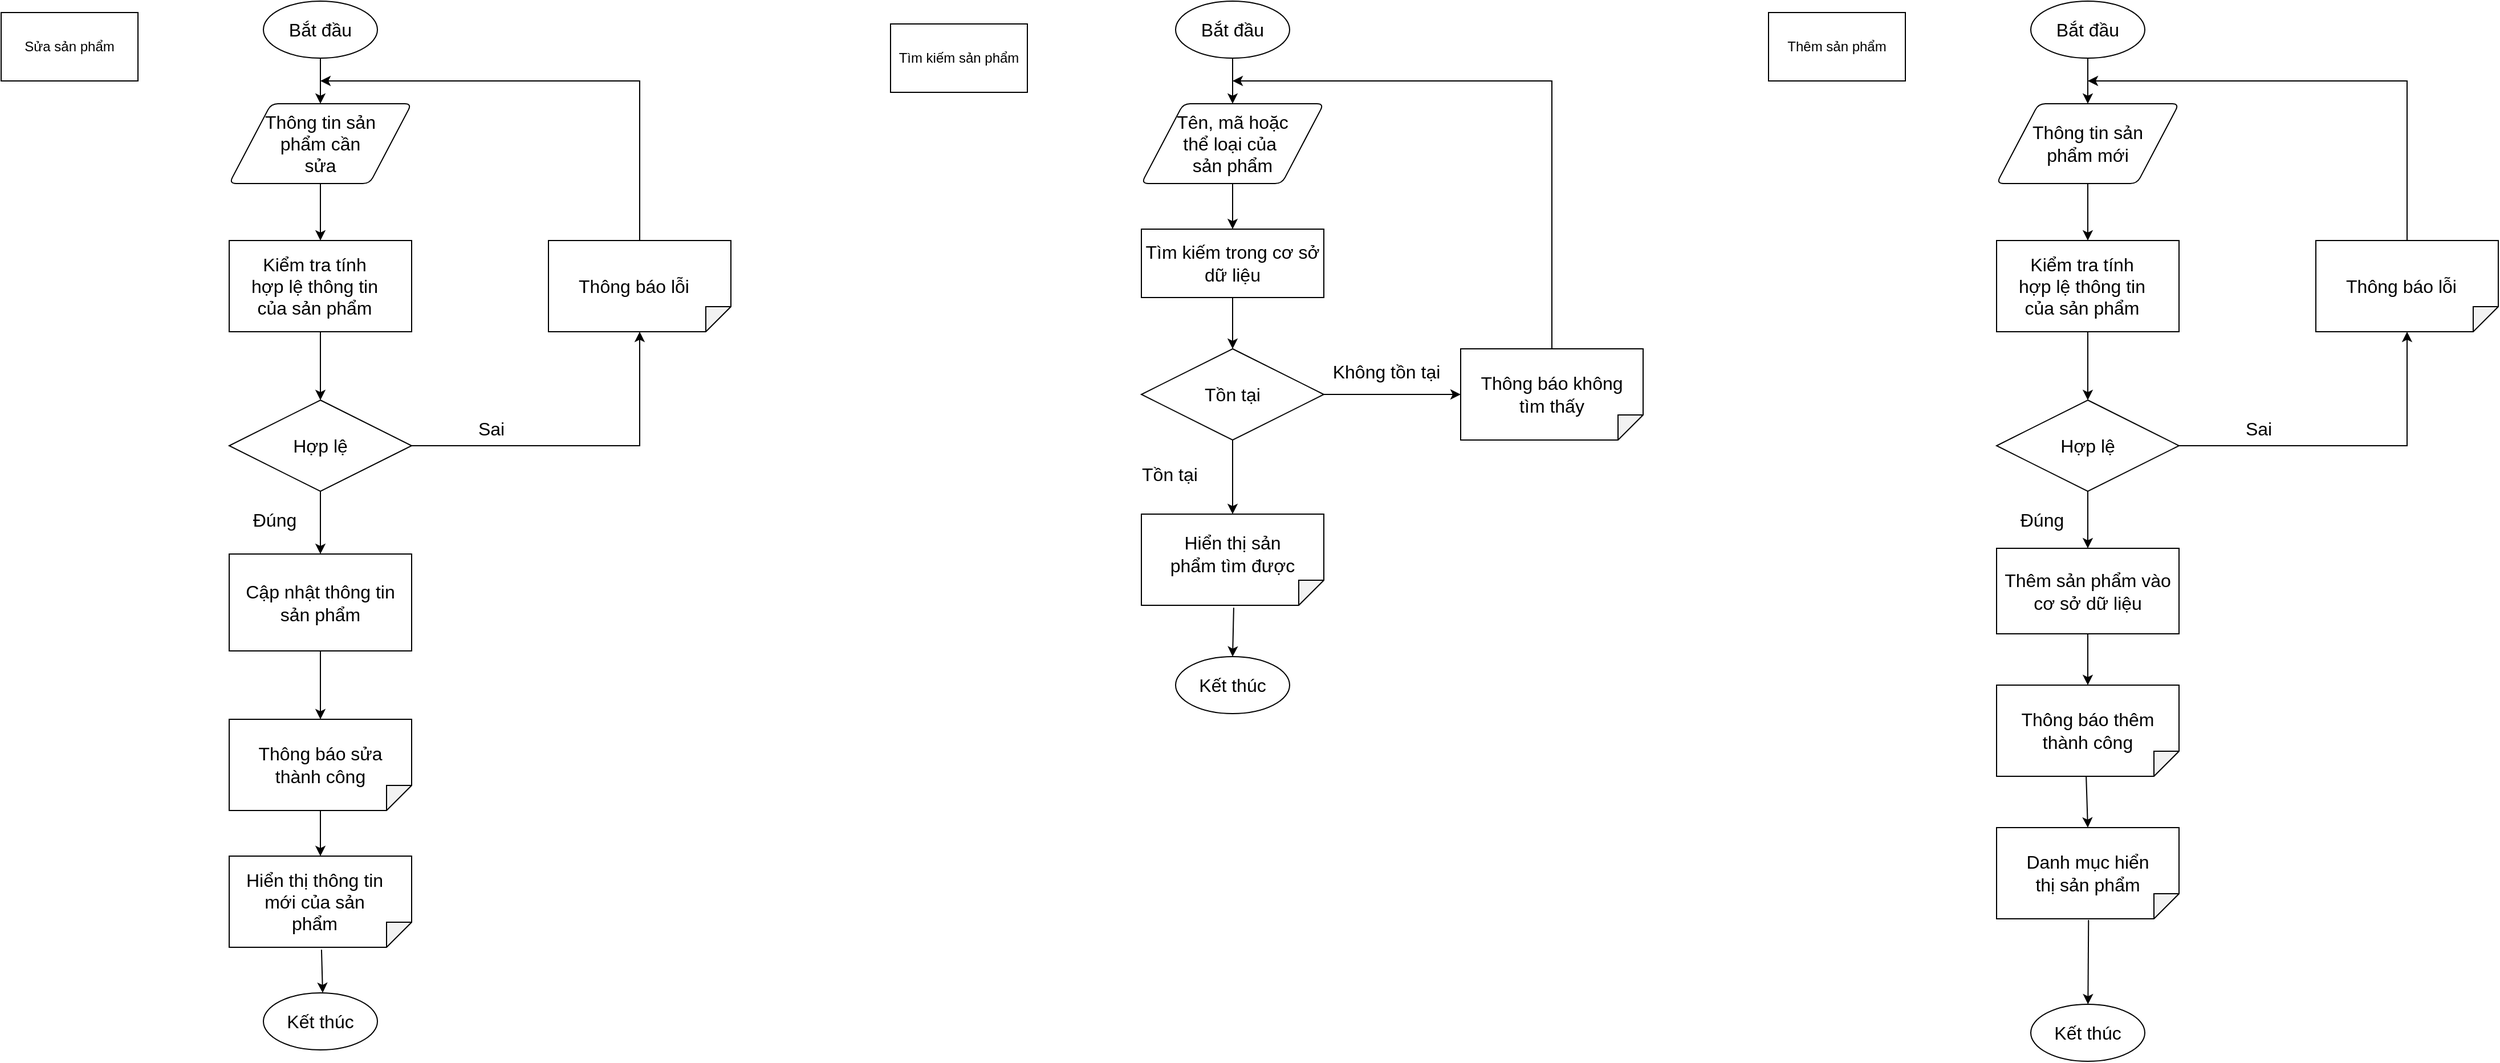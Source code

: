 <mxfile version="16.4.11" type="device"><diagram id="qdRpWawuoKle5zrtlBsP" name="Page-1"><mxGraphModel dx="1038" dy="641" grid="1" gridSize="10" guides="1" tooltips="1" connect="1" arrows="1" fold="1" page="1" pageScale="1" pageWidth="850" pageHeight="1100" math="0" shadow="0"><root><mxCell id="0"/><mxCell id="1" parent="0"/><mxCell id="X1SWdd2A9QsXQOevf5-2-2" value="" style="strokeWidth=1;html=1;shape=mxgraph.flowchart.start_1;whiteSpace=wrap;fontStyle=0;fontSize=16;" parent="1" vertex="1"><mxGeometry x="1870" y="90" width="100" height="50" as="geometry"/></mxCell><mxCell id="X1SWdd2A9QsXQOevf5-2-3" value="&lt;span style=&quot;font-size: 16px;&quot;&gt;&lt;font style=&quot;font-size: 16px;&quot;&gt;Bắt đầu&lt;/font&gt;&lt;/span&gt;" style="text;html=1;strokeColor=none;fillColor=none;align=center;verticalAlign=middle;whiteSpace=wrap;rounded=0;strokeWidth=1;fontStyle=0;fontSize=16;" parent="1" vertex="1"><mxGeometry x="1890" y="100" width="60" height="30" as="geometry"/></mxCell><mxCell id="X1SWdd2A9QsXQOevf5-2-4" value="" style="endArrow=classic;html=1;rounded=0;fontSize=16;exitX=0.5;exitY=1;exitDx=0;exitDy=0;exitPerimeter=0;fontStyle=0;strokeWidth=1;" parent="1" source="X1SWdd2A9QsXQOevf5-2-2" edge="1"><mxGeometry width="50" height="50" relative="1" as="geometry"><mxPoint x="1960" y="390" as="sourcePoint"/><mxPoint x="1920" y="180" as="targetPoint"/></mxGeometry></mxCell><mxCell id="X1SWdd2A9QsXQOevf5-2-5" value="" style="shape=parallelogram;html=1;strokeWidth=1;perimeter=parallelogramPerimeter;whiteSpace=wrap;rounded=1;arcSize=12;size=0.23;fontSize=16;fontStyle=0" parent="1" vertex="1"><mxGeometry x="1840" y="180" width="160" height="70" as="geometry"/></mxCell><mxCell id="X1SWdd2A9QsXQOevf5-2-6" value="Thông tin sản phẩm mới" style="text;html=1;strokeColor=none;fillColor=none;align=center;verticalAlign=middle;whiteSpace=wrap;rounded=0;fontSize=16;fontStyle=0;strokeWidth=1;" parent="1" vertex="1"><mxGeometry x="1870" y="200" width="100" height="30" as="geometry"/></mxCell><mxCell id="X1SWdd2A9QsXQOevf5-2-7" value="" style="endArrow=classic;html=1;rounded=0;fontSize=16;strokeWidth=1;" parent="1" edge="1"><mxGeometry width="50" height="50" relative="1" as="geometry"><mxPoint x="1920" y="250" as="sourcePoint"/><mxPoint x="1920" y="300" as="targetPoint"/></mxGeometry></mxCell><mxCell id="X1SWdd2A9QsXQOevf5-2-8" value="" style="rounded=0;whiteSpace=wrap;html=1;fontSize=16;strokeWidth=1;" parent="1" vertex="1"><mxGeometry x="1840" y="300" width="160" height="80" as="geometry"/></mxCell><mxCell id="X1SWdd2A9QsXQOevf5-2-9" value="Kiểm tra tính hợp lệ thông tin của sản phẩm" style="text;html=1;strokeColor=none;fillColor=none;align=center;verticalAlign=middle;whiteSpace=wrap;rounded=0;fontSize=16;fontStyle=0;strokeWidth=1;" parent="1" vertex="1"><mxGeometry x="1855" y="325" width="120" height="30" as="geometry"/></mxCell><mxCell id="X1SWdd2A9QsXQOevf5-2-10" value="" style="endArrow=classic;html=1;rounded=0;fontSize=16;strokeWidth=1;" parent="1" edge="1"><mxGeometry width="50" height="50" relative="1" as="geometry"><mxPoint x="1920" y="380" as="sourcePoint"/><mxPoint x="1920" y="440" as="targetPoint"/></mxGeometry></mxCell><mxCell id="X1SWdd2A9QsXQOevf5-2-11" value="" style="rhombus;whiteSpace=wrap;html=1;fontSize=16;strokeWidth=1;" parent="1" vertex="1"><mxGeometry x="1840" y="440" width="160" height="80" as="geometry"/></mxCell><mxCell id="X1SWdd2A9QsXQOevf5-2-12" value="&lt;span style=&quot;font-size: 16px;&quot;&gt;&lt;font style=&quot;font-size: 16px;&quot;&gt;Hợp lệ&lt;/font&gt;&lt;/span&gt;" style="text;html=1;strokeColor=none;fillColor=none;align=center;verticalAlign=middle;whiteSpace=wrap;rounded=0;strokeWidth=1;fontStyle=0;fontSize=16;" parent="1" vertex="1"><mxGeometry x="1890" y="465" width="60" height="30" as="geometry"/></mxCell><mxCell id="X1SWdd2A9QsXQOevf5-2-13" value="" style="endArrow=classic;html=1;rounded=0;fontSize=16;strokeWidth=1;exitX=0.5;exitY=1;exitDx=0;exitDy=0;entryX=0.5;entryY=0;entryDx=0;entryDy=0;" parent="1" source="X1SWdd2A9QsXQOevf5-2-11" target="2IQOf7AjO70bTLlygUIW-1" edge="1"><mxGeometry width="50" height="50" relative="1" as="geometry"><mxPoint x="1935" y="610" as="sourcePoint"/><mxPoint x="1920" y="590" as="targetPoint"/></mxGeometry></mxCell><mxCell id="X1SWdd2A9QsXQOevf5-2-14" value="Đúng" style="text;html=1;strokeColor=none;fillColor=none;align=center;verticalAlign=middle;whiteSpace=wrap;rounded=0;fontSize=16;" parent="1" vertex="1"><mxGeometry x="1850" y="530" width="60" height="30" as="geometry"/></mxCell><mxCell id="X1SWdd2A9QsXQOevf5-2-15" value="" style="shape=note;whiteSpace=wrap;html=1;backgroundOutline=1;darkOpacity=0.05;fontSize=16;strokeWidth=1;rotation=90;size=22;" parent="1" vertex="1"><mxGeometry x="1880" y="775" width="80" height="160" as="geometry"/></mxCell><mxCell id="X1SWdd2A9QsXQOevf5-2-16" value="" style="endArrow=classic;html=1;rounded=0;fontSize=16;strokeWidth=1;exitX=0.993;exitY=0.509;exitDx=0;exitDy=0;entryX=0;entryY=0.5;entryDx=0;entryDy=0;entryPerimeter=0;exitPerimeter=0;" parent="1" source="X1SWdd2A9QsXQOevf5-2-25" target="X1SWdd2A9QsXQOevf5-2-15" edge="1"><mxGeometry width="50" height="50" relative="1" as="geometry"><mxPoint x="1920" y="670" as="sourcePoint"/><mxPoint x="1920" y="710" as="targetPoint"/></mxGeometry></mxCell><mxCell id="X1SWdd2A9QsXQOevf5-2-17" value="Danh mục hiển thị sản phẩm" style="text;html=1;strokeColor=none;fillColor=none;align=center;verticalAlign=middle;whiteSpace=wrap;rounded=0;fontSize=16;fontStyle=0;strokeWidth=1;" parent="1" vertex="1"><mxGeometry x="1855" y="840" width="130" height="30" as="geometry"/></mxCell><mxCell id="X1SWdd2A9QsXQOevf5-2-18" value="" style="edgeStyle=segmentEdgeStyle;endArrow=classic;html=1;rounded=0;fontSize=16;strokeWidth=1;" parent="1" edge="1"><mxGeometry width="50" height="50" relative="1" as="geometry"><mxPoint x="2000" y="480" as="sourcePoint"/><mxPoint x="2200" y="380" as="targetPoint"/><Array as="points"><mxPoint x="2200" y="480"/></Array></mxGeometry></mxCell><mxCell id="X1SWdd2A9QsXQOevf5-2-19" value="Sai" style="text;html=1;strokeColor=none;fillColor=none;align=center;verticalAlign=middle;whiteSpace=wrap;rounded=0;fontSize=16;" parent="1" vertex="1"><mxGeometry x="2040" y="450" width="60" height="30" as="geometry"/></mxCell><mxCell id="X1SWdd2A9QsXQOevf5-2-20" value="" style="endArrow=classic;html=1;rounded=0;fontSize=16;strokeWidth=1;exitX=1.013;exitY=0.496;exitDx=0;exitDy=0;exitPerimeter=0;" parent="1" source="X1SWdd2A9QsXQOevf5-2-15" target="X1SWdd2A9QsXQOevf5-2-21" edge="1"><mxGeometry width="50" height="50" relative="1" as="geometry"><mxPoint x="1960" y="540" as="sourcePoint"/><mxPoint x="1922" y="830" as="targetPoint"/></mxGeometry></mxCell><mxCell id="X1SWdd2A9QsXQOevf5-2-21" value="&lt;span&gt;Kết thúc&lt;/span&gt;" style="strokeWidth=1;html=1;shape=mxgraph.flowchart.start_1;whiteSpace=wrap;fontStyle=0;fontSize=16;" parent="1" vertex="1"><mxGeometry x="1870" y="970" width="100" height="50" as="geometry"/></mxCell><mxCell id="X1SWdd2A9QsXQOevf5-2-23" value="" style="shape=note;whiteSpace=wrap;html=1;backgroundOutline=1;darkOpacity=0.05;fontSize=16;strokeWidth=1;rotation=90;size=22;" parent="1" vertex="1"><mxGeometry x="2160" y="260" width="80" height="160" as="geometry"/></mxCell><mxCell id="X1SWdd2A9QsXQOevf5-2-24" value="Thông báo lỗi" style="text;html=1;strokeColor=none;fillColor=none;align=center;verticalAlign=middle;whiteSpace=wrap;rounded=0;fontSize=16;fontStyle=0;strokeWidth=1;" parent="1" vertex="1"><mxGeometry x="2130" y="325" width="130" height="30" as="geometry"/></mxCell><mxCell id="X1SWdd2A9QsXQOevf5-2-25" value="" style="shape=note;whiteSpace=wrap;html=1;backgroundOutline=1;darkOpacity=0.05;fontSize=16;strokeWidth=1;rotation=90;size=22;" parent="1" vertex="1"><mxGeometry x="1880" y="650" width="80" height="160" as="geometry"/></mxCell><mxCell id="X1SWdd2A9QsXQOevf5-2-26" value="&lt;span style=&quot;font-size: 16px ; background-color: rgb(255 , 255 , 255)&quot;&gt;Thông báo thêm thành công&lt;/span&gt;" style="text;html=1;strokeColor=none;fillColor=none;align=center;verticalAlign=middle;whiteSpace=wrap;rounded=0;" parent="1" vertex="1"><mxGeometry x="1860" y="715" width="120" height="30" as="geometry"/></mxCell><mxCell id="X1SWdd2A9QsXQOevf5-2-27" value="" style="edgeStyle=segmentEdgeStyle;endArrow=classic;html=1;rounded=0;exitX=0;exitY=0.5;exitDx=0;exitDy=0;exitPerimeter=0;" parent="1" source="X1SWdd2A9QsXQOevf5-2-23" edge="1"><mxGeometry width="50" height="50" relative="1" as="geometry"><mxPoint x="2140" y="490" as="sourcePoint"/><mxPoint x="1920" y="160" as="targetPoint"/><Array as="points"><mxPoint x="2200" y="160"/></Array></mxGeometry></mxCell><mxCell id="X1SWdd2A9QsXQOevf5-2-28" value="Thêm sản phẩm" style="rounded=0;whiteSpace=wrap;html=1;" parent="1" vertex="1"><mxGeometry x="1640" y="100" width="120" height="60" as="geometry"/></mxCell><mxCell id="X1SWdd2A9QsXQOevf5-2-29" value="Tìm kiếm sản phẩm" style="rounded=0;whiteSpace=wrap;html=1;" parent="1" vertex="1"><mxGeometry x="870" y="110" width="120" height="60" as="geometry"/></mxCell><mxCell id="X1SWdd2A9QsXQOevf5-2-30" value="" style="strokeWidth=1;html=1;shape=mxgraph.flowchart.start_1;whiteSpace=wrap;fontStyle=0;fontSize=16;" parent="1" vertex="1"><mxGeometry x="1120" y="90" width="100" height="50" as="geometry"/></mxCell><mxCell id="X1SWdd2A9QsXQOevf5-2-31" value="&lt;span style=&quot;font-size: 16px;&quot;&gt;&lt;font style=&quot;font-size: 16px;&quot;&gt;Bắt đầu&lt;/font&gt;&lt;/span&gt;" style="text;html=1;strokeColor=none;fillColor=none;align=center;verticalAlign=middle;whiteSpace=wrap;rounded=0;strokeWidth=1;fontStyle=0;fontSize=16;" parent="1" vertex="1"><mxGeometry x="1140" y="100" width="60" height="30" as="geometry"/></mxCell><mxCell id="X1SWdd2A9QsXQOevf5-2-32" value="" style="endArrow=classic;html=1;rounded=0;fontSize=16;exitX=0.5;exitY=1;exitDx=0;exitDy=0;exitPerimeter=0;fontStyle=0;strokeWidth=1;" parent="1" source="X1SWdd2A9QsXQOevf5-2-30" edge="1"><mxGeometry width="50" height="50" relative="1" as="geometry"><mxPoint x="1210" y="390" as="sourcePoint"/><mxPoint x="1170" y="180" as="targetPoint"/></mxGeometry></mxCell><mxCell id="X1SWdd2A9QsXQOevf5-2-33" value="" style="shape=parallelogram;html=1;strokeWidth=1;perimeter=parallelogramPerimeter;whiteSpace=wrap;rounded=1;arcSize=12;size=0.23;fontSize=16;fontStyle=0" parent="1" vertex="1"><mxGeometry x="1090" y="180" width="160" height="70" as="geometry"/></mxCell><mxCell id="X1SWdd2A9QsXQOevf5-2-34" value="Tên, mã&amp;nbsp;&lt;font style=&quot;font-size: 16px&quot;&gt;&lt;span lang=&quot;VI&quot; style=&quot;line-height: 107%&quot;&gt;hoặc thể loại&lt;/span&gt;&lt;span style=&quot;line-height: 107%&quot;&gt; của&lt;/span&gt;&lt;/font&gt;&lt;span style=&quot;font-size: 13pt ; line-height: 107%&quot;&gt;&amp;nbsp;&lt;/span&gt;&lt;br&gt;sản phẩm" style="text;html=1;strokeColor=none;fillColor=none;align=center;verticalAlign=middle;whiteSpace=wrap;rounded=0;fontSize=16;fontStyle=0;strokeWidth=1;" parent="1" vertex="1"><mxGeometry x="1120" y="200" width="100" height="30" as="geometry"/></mxCell><mxCell id="X1SWdd2A9QsXQOevf5-2-35" value="" style="endArrow=classic;html=1;rounded=0;fontSize=16;strokeWidth=1;entryX=0.5;entryY=0;entryDx=0;entryDy=0;" parent="1" target="2IQOf7AjO70bTLlygUIW-8" edge="1"><mxGeometry width="50" height="50" relative="1" as="geometry"><mxPoint x="1170" y="250" as="sourcePoint"/><mxPoint x="1170" y="300" as="targetPoint"/></mxGeometry></mxCell><mxCell id="X1SWdd2A9QsXQOevf5-2-36" value="Tồn tại" style="rhombus;whiteSpace=wrap;html=1;fontSize=16;strokeWidth=1;" parent="1" vertex="1"><mxGeometry x="1090" y="395" width="160" height="80" as="geometry"/></mxCell><mxCell id="X1SWdd2A9QsXQOevf5-2-37" value="Tồn tại" style="text;html=1;strokeColor=none;fillColor=none;align=center;verticalAlign=middle;whiteSpace=wrap;rounded=0;strokeWidth=1;fontStyle=0;fontSize=16;" parent="1" vertex="1"><mxGeometry x="1080" y="490" width="70" height="30" as="geometry"/></mxCell><mxCell id="X1SWdd2A9QsXQOevf5-2-38" value="" style="endArrow=classic;html=1;rounded=0;fontSize=16;strokeWidth=1;exitX=0.5;exitY=1;exitDx=0;exitDy=0;" parent="1" source="X1SWdd2A9QsXQOevf5-2-36" target="X1SWdd2A9QsXQOevf5-2-39" edge="1"><mxGeometry width="50" height="50" relative="1" as="geometry"><mxPoint x="1185" y="610" as="sourcePoint"/><mxPoint x="1170" y="440" as="targetPoint"/></mxGeometry></mxCell><mxCell id="X1SWdd2A9QsXQOevf5-2-39" value="" style="shape=note;whiteSpace=wrap;html=1;backgroundOutline=1;darkOpacity=0.05;fontSize=16;strokeWidth=1;rotation=90;size=22;" parent="1" vertex="1"><mxGeometry x="1130" y="500" width="80" height="160" as="geometry"/></mxCell><mxCell id="X1SWdd2A9QsXQOevf5-2-40" value="Hiển thị sản phẩm tìm được" style="text;html=1;strokeColor=none;fillColor=none;align=center;verticalAlign=middle;whiteSpace=wrap;rounded=0;fontSize=16;fontStyle=0;strokeWidth=1;" parent="1" vertex="1"><mxGeometry x="1105" y="560" width="130" height="30" as="geometry"/></mxCell><mxCell id="X1SWdd2A9QsXQOevf5-2-41" value="Không tồn tại" style="text;html=1;strokeColor=none;fillColor=none;align=center;verticalAlign=middle;whiteSpace=wrap;rounded=0;fontSize=16;" parent="1" vertex="1"><mxGeometry x="1250" y="400" width="110" height="30" as="geometry"/></mxCell><mxCell id="X1SWdd2A9QsXQOevf5-2-42" value="" style="endArrow=classic;html=1;rounded=0;fontSize=16;strokeWidth=1;exitX=1.026;exitY=0.494;exitDx=0;exitDy=0;exitPerimeter=0;entryX=0.5;entryY=0;entryDx=0;entryDy=0;entryPerimeter=0;" parent="1" source="X1SWdd2A9QsXQOevf5-2-39" target="X1SWdd2A9QsXQOevf5-2-43" edge="1"><mxGeometry width="50" height="50" relative="1" as="geometry"><mxPoint x="1210" y="270" as="sourcePoint"/><mxPoint x="1172" y="560" as="targetPoint"/></mxGeometry></mxCell><mxCell id="X1SWdd2A9QsXQOevf5-2-43" value="&lt;span&gt;Kết thúc&lt;/span&gt;" style="strokeWidth=1;html=1;shape=mxgraph.flowchart.start_1;whiteSpace=wrap;fontStyle=0;fontSize=16;" parent="1" vertex="1"><mxGeometry x="1120" y="665" width="100" height="50" as="geometry"/></mxCell><mxCell id="X1SWdd2A9QsXQOevf5-2-45" value="" style="shape=note;whiteSpace=wrap;html=1;backgroundOutline=1;darkOpacity=0.05;fontSize=16;strokeWidth=1;rotation=90;size=22;" parent="1" vertex="1"><mxGeometry x="1410" y="355" width="80" height="160" as="geometry"/></mxCell><mxCell id="X1SWdd2A9QsXQOevf5-2-46" value="Thông báo không tìm thấy" style="text;html=1;strokeColor=none;fillColor=none;align=center;verticalAlign=middle;whiteSpace=wrap;rounded=0;fontSize=16;fontStyle=0;strokeWidth=1;" parent="1" vertex="1"><mxGeometry x="1385" y="420" width="130" height="30" as="geometry"/></mxCell><mxCell id="X1SWdd2A9QsXQOevf5-2-47" value="" style="edgeStyle=segmentEdgeStyle;endArrow=classic;html=1;rounded=0;exitX=0;exitY=0.5;exitDx=0;exitDy=0;exitPerimeter=0;" parent="1" source="X1SWdd2A9QsXQOevf5-2-45" edge="1"><mxGeometry width="50" height="50" relative="1" as="geometry"><mxPoint x="1390" y="490" as="sourcePoint"/><mxPoint x="1170" y="160" as="targetPoint"/><Array as="points"><mxPoint x="1450" y="160"/></Array></mxGeometry></mxCell><mxCell id="X1SWdd2A9QsXQOevf5-2-48" value="" style="edgeStyle=segmentEdgeStyle;endArrow=classic;html=1;rounded=0;exitX=1;exitY=0.5;exitDx=0;exitDy=0;entryX=0.5;entryY=1;entryDx=0;entryDy=0;entryPerimeter=0;" parent="1" source="X1SWdd2A9QsXQOevf5-2-36" target="X1SWdd2A9QsXQOevf5-2-45" edge="1"><mxGeometry width="50" height="50" relative="1" as="geometry"><mxPoint x="990" y="430" as="sourcePoint"/><mxPoint x="1330" y="450" as="targetPoint"/><Array as="points"><mxPoint x="1290" y="435"/><mxPoint x="1290" y="435"/></Array></mxGeometry></mxCell><mxCell id="oDUtrLzTfLHN0z32oyce-1" value="" style="strokeWidth=1;html=1;shape=mxgraph.flowchart.start_1;whiteSpace=wrap;fontStyle=0;fontSize=16;" parent="1" vertex="1"><mxGeometry x="320" y="90" width="100" height="50" as="geometry"/></mxCell><mxCell id="oDUtrLzTfLHN0z32oyce-2" value="&lt;span style=&quot;font-size: 16px;&quot;&gt;&lt;font style=&quot;font-size: 16px;&quot;&gt;Bắt đầu&lt;/font&gt;&lt;/span&gt;" style="text;html=1;strokeColor=none;fillColor=none;align=center;verticalAlign=middle;whiteSpace=wrap;rounded=0;strokeWidth=1;fontStyle=0;fontSize=16;" parent="1" vertex="1"><mxGeometry x="340" y="100" width="60" height="30" as="geometry"/></mxCell><mxCell id="oDUtrLzTfLHN0z32oyce-3" value="" style="endArrow=classic;html=1;rounded=0;fontSize=16;exitX=0.5;exitY=1;exitDx=0;exitDy=0;exitPerimeter=0;fontStyle=0;strokeWidth=1;" parent="1" source="oDUtrLzTfLHN0z32oyce-1" edge="1"><mxGeometry width="50" height="50" relative="1" as="geometry"><mxPoint x="410" y="390" as="sourcePoint"/><mxPoint x="370" y="180" as="targetPoint"/></mxGeometry></mxCell><mxCell id="oDUtrLzTfLHN0z32oyce-4" value="" style="shape=parallelogram;html=1;strokeWidth=1;perimeter=parallelogramPerimeter;whiteSpace=wrap;rounded=1;arcSize=12;size=0.23;fontSize=16;fontStyle=0" parent="1" vertex="1"><mxGeometry x="290" y="180" width="160" height="70" as="geometry"/></mxCell><mxCell id="oDUtrLzTfLHN0z32oyce-5" value="Thông tin sản phẩm cần sửa" style="text;html=1;strokeColor=none;fillColor=none;align=center;verticalAlign=middle;whiteSpace=wrap;rounded=0;fontSize=16;fontStyle=0;strokeWidth=1;" parent="1" vertex="1"><mxGeometry x="320" y="200" width="100" height="30" as="geometry"/></mxCell><mxCell id="oDUtrLzTfLHN0z32oyce-6" value="" style="endArrow=classic;html=1;rounded=0;fontSize=16;strokeWidth=1;" parent="1" edge="1"><mxGeometry width="50" height="50" relative="1" as="geometry"><mxPoint x="370" y="250" as="sourcePoint"/><mxPoint x="370" y="300" as="targetPoint"/></mxGeometry></mxCell><mxCell id="oDUtrLzTfLHN0z32oyce-7" value="" style="rounded=0;whiteSpace=wrap;html=1;fontSize=16;strokeWidth=1;" parent="1" vertex="1"><mxGeometry x="290" y="300" width="160" height="80" as="geometry"/></mxCell><mxCell id="oDUtrLzTfLHN0z32oyce-8" value="Kiểm tra tính hợp lệ thông tin của sản phẩm" style="text;html=1;strokeColor=none;fillColor=none;align=center;verticalAlign=middle;whiteSpace=wrap;rounded=0;fontSize=16;fontStyle=0;strokeWidth=1;" parent="1" vertex="1"><mxGeometry x="305" y="325" width="120" height="30" as="geometry"/></mxCell><mxCell id="oDUtrLzTfLHN0z32oyce-9" value="" style="endArrow=classic;html=1;rounded=0;fontSize=16;strokeWidth=1;" parent="1" edge="1"><mxGeometry width="50" height="50" relative="1" as="geometry"><mxPoint x="370" y="380" as="sourcePoint"/><mxPoint x="370" y="440" as="targetPoint"/></mxGeometry></mxCell><mxCell id="oDUtrLzTfLHN0z32oyce-10" value="" style="rhombus;whiteSpace=wrap;html=1;fontSize=16;strokeWidth=1;" parent="1" vertex="1"><mxGeometry x="290" y="440" width="160" height="80" as="geometry"/></mxCell><mxCell id="oDUtrLzTfLHN0z32oyce-11" value="&lt;span style=&quot;font-size: 16px;&quot;&gt;&lt;font style=&quot;font-size: 16px;&quot;&gt;Hợp lệ&lt;/font&gt;&lt;/span&gt;" style="text;html=1;strokeColor=none;fillColor=none;align=center;verticalAlign=middle;whiteSpace=wrap;rounded=0;strokeWidth=1;fontStyle=0;fontSize=16;" parent="1" vertex="1"><mxGeometry x="340" y="465" width="60" height="30" as="geometry"/></mxCell><mxCell id="oDUtrLzTfLHN0z32oyce-12" value="" style="endArrow=classic;html=1;rounded=0;fontSize=16;strokeWidth=1;exitX=0.5;exitY=1;exitDx=0;exitDy=0;entryX=0.5;entryY=0;entryDx=0;entryDy=0;" parent="1" source="oDUtrLzTfLHN0z32oyce-10" target="2IQOf7AjO70bTLlygUIW-11" edge="1"><mxGeometry width="50" height="50" relative="1" as="geometry"><mxPoint x="385" y="610" as="sourcePoint"/><mxPoint x="370" y="590" as="targetPoint"/></mxGeometry></mxCell><mxCell id="oDUtrLzTfLHN0z32oyce-13" value="Đúng" style="text;html=1;strokeColor=none;fillColor=none;align=center;verticalAlign=middle;whiteSpace=wrap;rounded=0;fontSize=16;" parent="1" vertex="1"><mxGeometry x="300" y="530" width="60" height="30" as="geometry"/></mxCell><mxCell id="oDUtrLzTfLHN0z32oyce-14" value="" style="shape=note;whiteSpace=wrap;html=1;backgroundOutline=1;darkOpacity=0.05;fontSize=16;strokeWidth=1;rotation=90;size=22;" parent="1" vertex="1"><mxGeometry x="330" y="800" width="80" height="160" as="geometry"/></mxCell><mxCell id="oDUtrLzTfLHN0z32oyce-15" value="" style="endArrow=classic;html=1;rounded=0;fontSize=16;strokeWidth=1;exitX=0.5;exitY=1;exitDx=0;exitDy=0;" parent="1" edge="1"><mxGeometry width="50" height="50" relative="1" as="geometry"><mxPoint x="370" y="800" as="sourcePoint"/><mxPoint x="370" y="840" as="targetPoint"/></mxGeometry></mxCell><mxCell id="oDUtrLzTfLHN0z32oyce-16" value="Hiển thị thông tin mới của sản phẩm" style="text;html=1;strokeColor=none;fillColor=none;align=center;verticalAlign=middle;whiteSpace=wrap;rounded=0;fontSize=16;fontStyle=0;strokeWidth=1;" parent="1" vertex="1"><mxGeometry x="300" y="865" width="130" height="30" as="geometry"/></mxCell><mxCell id="oDUtrLzTfLHN0z32oyce-17" value="" style="edgeStyle=segmentEdgeStyle;endArrow=classic;html=1;rounded=0;fontSize=16;strokeWidth=1;" parent="1" edge="1"><mxGeometry width="50" height="50" relative="1" as="geometry"><mxPoint x="450" y="480" as="sourcePoint"/><mxPoint x="650" y="380" as="targetPoint"/><Array as="points"><mxPoint x="650" y="480"/></Array></mxGeometry></mxCell><mxCell id="oDUtrLzTfLHN0z32oyce-18" value="Sai" style="text;html=1;strokeColor=none;fillColor=none;align=center;verticalAlign=middle;whiteSpace=wrap;rounded=0;fontSize=16;" parent="1" vertex="1"><mxGeometry x="490" y="450" width="60" height="30" as="geometry"/></mxCell><mxCell id="oDUtrLzTfLHN0z32oyce-19" value="" style="endArrow=classic;html=1;rounded=0;fontSize=16;strokeWidth=1;exitX=1.026;exitY=0.494;exitDx=0;exitDy=0;exitPerimeter=0;" parent="1" source="oDUtrLzTfLHN0z32oyce-14" edge="1"><mxGeometry width="50" height="50" relative="1" as="geometry"><mxPoint x="410" y="670" as="sourcePoint"/><mxPoint x="372" y="960" as="targetPoint"/></mxGeometry></mxCell><mxCell id="oDUtrLzTfLHN0z32oyce-20" value="" style="strokeWidth=1;html=1;shape=mxgraph.flowchart.start_1;whiteSpace=wrap;fontStyle=0;fontSize=16;" parent="1" vertex="1"><mxGeometry x="320" y="960" width="100" height="50" as="geometry"/></mxCell><mxCell id="oDUtrLzTfLHN0z32oyce-21" value="&lt;span style=&quot;font-size: 16px&quot;&gt;&lt;font style=&quot;font-size: 16px&quot;&gt;Kết thúc&lt;/font&gt;&lt;/span&gt;" style="text;html=1;strokeColor=none;fillColor=none;align=center;verticalAlign=middle;whiteSpace=wrap;rounded=0;strokeWidth=1;fontStyle=0;fontSize=16;" parent="1" vertex="1"><mxGeometry x="335" y="970" width="70" height="30" as="geometry"/></mxCell><mxCell id="oDUtrLzTfLHN0z32oyce-22" value="" style="shape=note;whiteSpace=wrap;html=1;backgroundOutline=1;darkOpacity=0.05;fontSize=16;strokeWidth=1;rotation=90;size=22;" parent="1" vertex="1"><mxGeometry x="610" y="260" width="80" height="160" as="geometry"/></mxCell><mxCell id="oDUtrLzTfLHN0z32oyce-23" value="Thông báo lỗi" style="text;html=1;strokeColor=none;fillColor=none;align=center;verticalAlign=middle;whiteSpace=wrap;rounded=0;fontSize=16;fontStyle=0;strokeWidth=1;" parent="1" vertex="1"><mxGeometry x="580" y="325" width="130" height="30" as="geometry"/></mxCell><mxCell id="oDUtrLzTfLHN0z32oyce-24" value="" style="shape=note;whiteSpace=wrap;html=1;backgroundOutline=1;darkOpacity=0.05;fontSize=16;strokeWidth=1;rotation=90;size=22;" parent="1" vertex="1"><mxGeometry x="330" y="680" width="80" height="160" as="geometry"/></mxCell><mxCell id="oDUtrLzTfLHN0z32oyce-25" value="&lt;span style=&quot;font-size: 16px ; background-color: rgb(255 , 255 , 255)&quot;&gt;Thông báo sửa thành công&lt;/span&gt;" style="text;html=1;strokeColor=none;fillColor=none;align=center;verticalAlign=middle;whiteSpace=wrap;rounded=0;" parent="1" vertex="1"><mxGeometry x="310" y="745" width="120" height="30" as="geometry"/></mxCell><mxCell id="oDUtrLzTfLHN0z32oyce-26" value="" style="edgeStyle=segmentEdgeStyle;endArrow=classic;html=1;rounded=0;exitX=0;exitY=0.5;exitDx=0;exitDy=0;exitPerimeter=0;" parent="1" source="oDUtrLzTfLHN0z32oyce-22" edge="1"><mxGeometry width="50" height="50" relative="1" as="geometry"><mxPoint x="590" y="490" as="sourcePoint"/><mxPoint x="370" y="160" as="targetPoint"/><Array as="points"><mxPoint x="650" y="160"/></Array></mxGeometry></mxCell><mxCell id="oDUtrLzTfLHN0z32oyce-27" value="Sửa sản phẩm" style="rounded=0;whiteSpace=wrap;html=1;" parent="1" vertex="1"><mxGeometry x="90" y="100" width="120" height="60" as="geometry"/></mxCell><mxCell id="2IQOf7AjO70bTLlygUIW-1" value="&lt;font style=&quot;font-size: 16px&quot;&gt;Thêm sản phẩm vào cơ sở dữ liệu&lt;/font&gt;" style="rounded=0;whiteSpace=wrap;html=1;" parent="1" vertex="1"><mxGeometry x="1840" y="570" width="160" height="75" as="geometry"/></mxCell><mxCell id="2IQOf7AjO70bTLlygUIW-3" value="" style="endArrow=classic;html=1;rounded=0;fontSize=16;exitX=0.5;exitY=1;exitDx=0;exitDy=0;entryX=0;entryY=0.5;entryDx=0;entryDy=0;entryPerimeter=0;" parent="1" source="2IQOf7AjO70bTLlygUIW-1" target="X1SWdd2A9QsXQOevf5-2-25" edge="1"><mxGeometry width="50" height="50" relative="1" as="geometry"><mxPoint x="1850" y="840" as="sourcePoint"/><mxPoint x="1900" y="790" as="targetPoint"/></mxGeometry></mxCell><mxCell id="2IQOf7AjO70bTLlygUIW-8" value="Tìm kiếm trong cơ sở dữ liệu" style="rounded=0;whiteSpace=wrap;html=1;fontSize=16;" parent="1" vertex="1"><mxGeometry x="1090" y="290" width="160" height="60" as="geometry"/></mxCell><mxCell id="2IQOf7AjO70bTLlygUIW-10" value="" style="endArrow=classic;html=1;rounded=0;fontSize=16;exitX=0.5;exitY=1;exitDx=0;exitDy=0;entryX=0.5;entryY=0;entryDx=0;entryDy=0;" parent="1" source="2IQOf7AjO70bTLlygUIW-8" target="X1SWdd2A9QsXQOevf5-2-36" edge="1"><mxGeometry width="50" height="50" relative="1" as="geometry"><mxPoint x="1240" y="440" as="sourcePoint"/><mxPoint x="1290" y="390" as="targetPoint"/></mxGeometry></mxCell><mxCell id="2IQOf7AjO70bTLlygUIW-11" value="Cập nhật thông tin sản phẩm" style="rounded=0;whiteSpace=wrap;html=1;fontSize=16;" parent="1" vertex="1"><mxGeometry x="290" y="575" width="160" height="85" as="geometry"/></mxCell><mxCell id="2IQOf7AjO70bTLlygUIW-13" value="" style="endArrow=classic;html=1;rounded=0;fontSize=16;exitX=0.5;exitY=1;exitDx=0;exitDy=0;" parent="1" source="2IQOf7AjO70bTLlygUIW-11" target="oDUtrLzTfLHN0z32oyce-24" edge="1"><mxGeometry width="50" height="50" relative="1" as="geometry"><mxPoint x="530" y="900" as="sourcePoint"/><mxPoint x="580" y="850" as="targetPoint"/></mxGeometry></mxCell></root></mxGraphModel></diagram></mxfile>